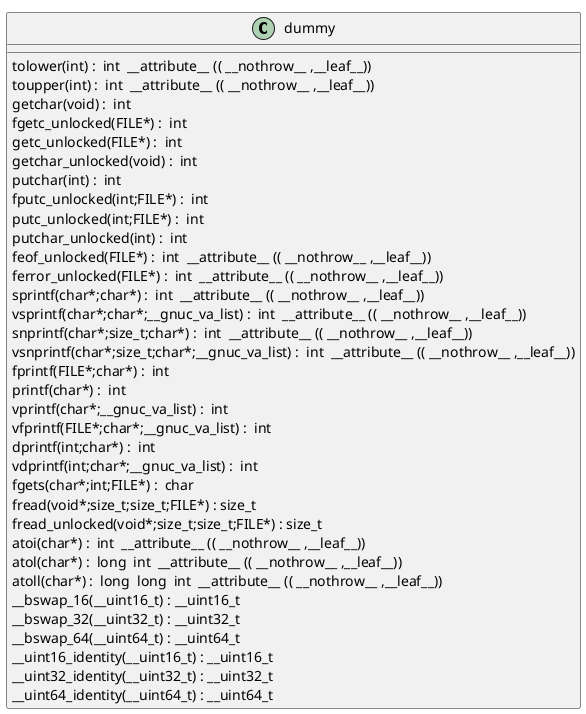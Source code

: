 @startuml
!pragma layout smetana
class dummy {
tolower(int) :  int  __attribute__ (( __nothrow__ ,__leaf__)) [[[./../.././qc/apps/s_server.c.html#244]]]
toupper(int) :  int  __attribute__ (( __nothrow__ ,__leaf__)) [[[./../.././qc/apps/s_server.c.html#250]]]
getchar(void) :  int  [[[./../.././qc/apps/s_server.c.html#877]]]
fgetc_unlocked(FILE*) :  int  [[[./../.././qc/apps/s_server.c.html#886]]]
getc_unlocked(FILE*) :  int  [[[./../.././qc/apps/s_server.c.html#896]]]
getchar_unlocked(void) :  int  [[[./../.././qc/apps/s_server.c.html#903]]]
putchar(int) :  int  [[[./../.././qc/apps/s_server.c.html#912]]]
fputc_unlocked(int;FILE*) :  int  [[[./../.././qc/apps/s_server.c.html#921]]]
putc_unlocked(int;FILE*) :  int  [[[./../.././qc/apps/s_server.c.html#931]]]
putchar_unlocked(int) :  int  [[[./../.././qc/apps/s_server.c.html#938]]]
feof_unlocked(FILE*) :  int  __attribute__ (( __nothrow__ ,__leaf__)) [[[./../.././qc/apps/s_server.c.html#944]]]
ferror_unlocked(FILE*) :  int  __attribute__ (( __nothrow__ ,__leaf__)) [[[./../.././qc/apps/s_server.c.html#951]]]
sprintf(char*;char*) :  int  __attribute__ (( __nothrow__ ,__leaf__)) [[[./../.././qc/apps/s_server.c.html#970]]]
vsprintf(char*;char*;__gnuc_va_list) :  int  __attribute__ (( __nothrow__ ,__leaf__)) [[[./../.././qc/apps/s_server.c.html#983]]]
snprintf(char*;size_t;char*) :  int  __attribute__ (( __nothrow__ ,__leaf__)) [[[./../.././qc/apps/s_server.c.html#1002]]]
vsnprintf(char*;size_t;char*;__gnuc_va_list) :  int  __attribute__ (( __nothrow__ ,__leaf__)) [[[./../.././qc/apps/s_server.c.html#1016]]]
fprintf(FILE*;char*) :  int  [[[./../.././qc/apps/s_server.c.html#1037]]]
printf(char*) :  int  [[[./../.././qc/apps/s_server.c.html#1044]]]
vprintf(char*;__gnuc_va_list) :  int  [[[./../.././qc/apps/s_server.c.html#1056]]]
vfprintf(FILE*;char*;__gnuc_va_list) :  int  [[[./../.././qc/apps/s_server.c.html#1066]]]
dprintf(int;char*) :  int  [[[./../.././qc/apps/s_server.c.html#1081]]]
vdprintf(int;char*;__gnuc_va_list) :  int  [[[./../.././qc/apps/s_server.c.html#1092]]]
fgets(char*;int;FILE*) :  char  [[[./../.././qc/apps/s_server.c.html#1111]]]
fread(void*;size_t;size_t;FILE*) : size_t [[[./../.././qc/apps/s_server.c.html#1137]]]
fread_unlocked(void*;size_t;size_t;FILE*) : size_t [[[./../.././qc/apps/s_server.c.html#1164]]]
atoi(char*) :  int  __attribute__ (( __nothrow__ ,__leaf__)) [[[./../.././qc/apps/s_server.c.html#1324]]]
atol(char*) :  long  int  __attribute__ (( __nothrow__ ,__leaf__)) [[[./../.././qc/apps/s_server.c.html#1329]]]
atoll(char*) :  long  long  int  __attribute__ (( __nothrow__ ,__leaf__)) [[[./../.././qc/apps/s_server.c.html#1336]]]
__bswap_16(__uint16_t) : __uint16_t [[[./../.././qc/apps/s_server.c.html#1483]]]
__bswap_32(__uint32_t) : __uint32_t [[[./../.././qc/apps/s_server.c.html#1498]]]
__bswap_64(__uint64_t) : __uint64_t [[[./../.././qc/apps/s_server.c.html#1508]]]
__uint16_identity(__uint16_t) : __uint16_t [[[./../.././qc/apps/s_server.c.html#1520]]]
__uint32_identity(__uint32_t) : __uint32_t [[[./../.././qc/apps/s_server.c.html#1526]]]
__uint64_identity(__uint64_t) : __uint64_t [[[./../.././qc/apps/s_server.c.html#1532]]]
} 
@enduml
